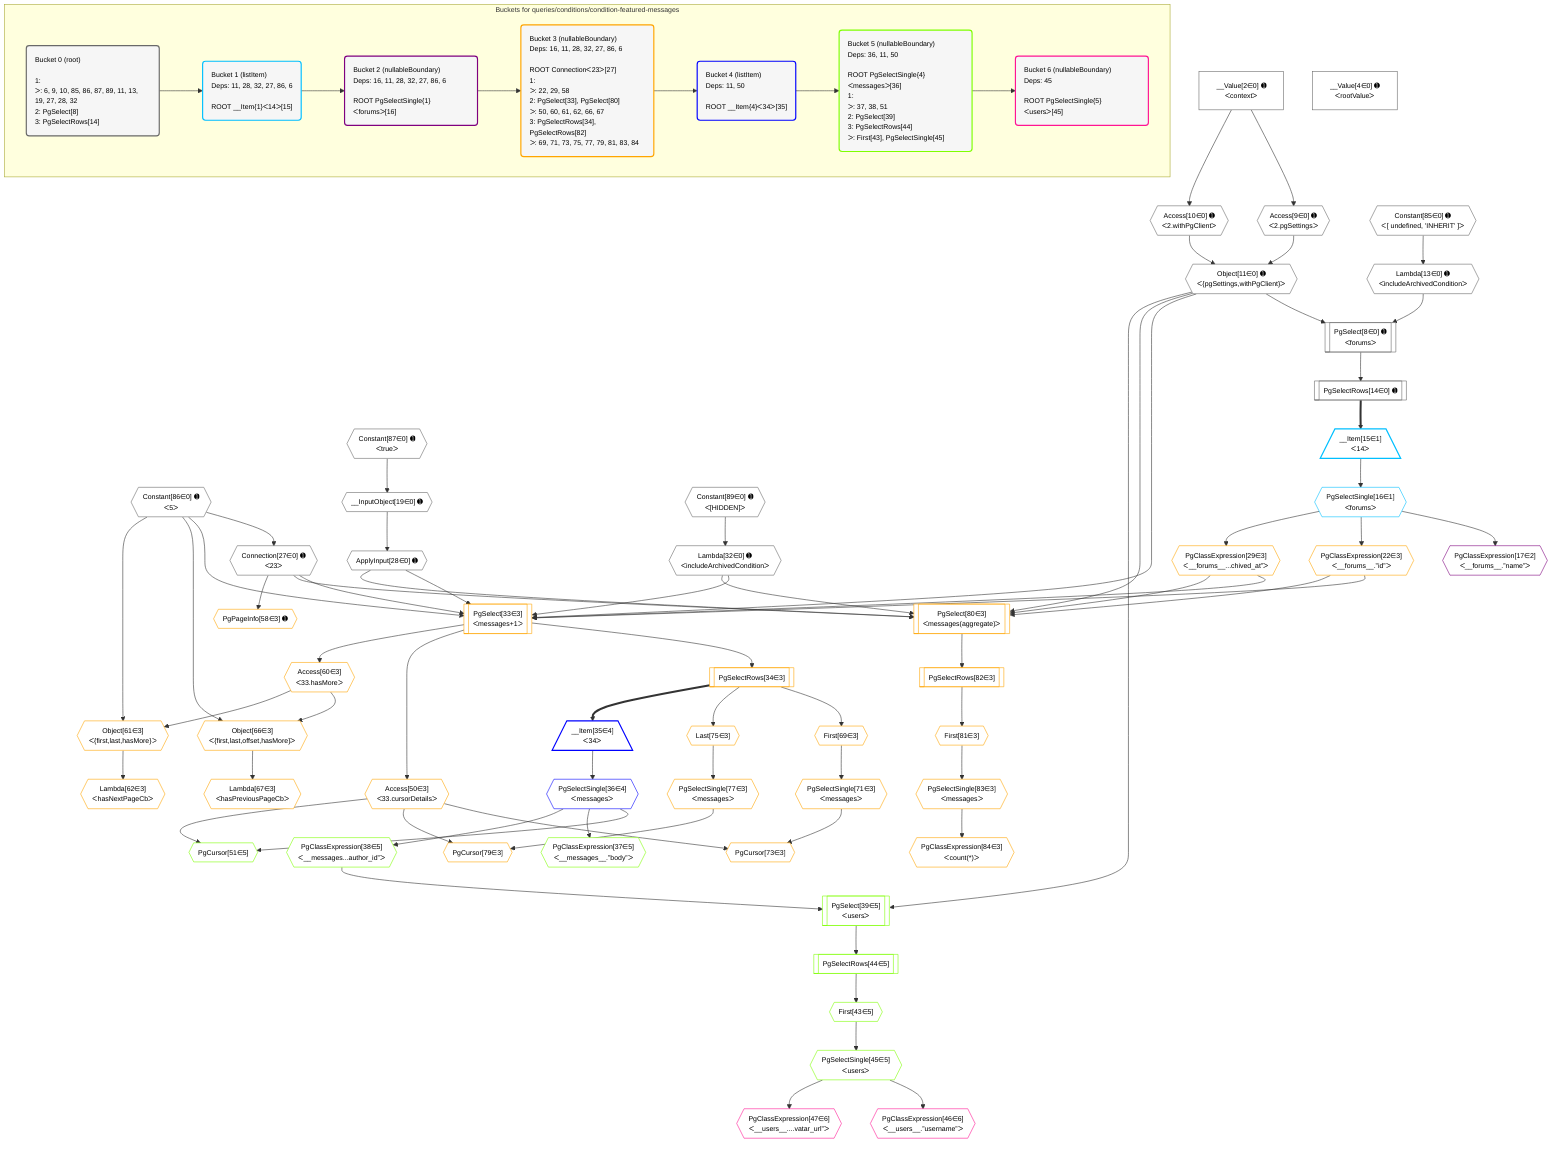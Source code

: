 %%{init: {'themeVariables': { 'fontSize': '12px'}}}%%
graph TD
    classDef path fill:#eee,stroke:#000,color:#000
    classDef plan fill:#fff,stroke-width:1px,color:#000
    classDef itemplan fill:#fff,stroke-width:2px,color:#000
    classDef unbatchedplan fill:#dff,stroke-width:1px,color:#000
    classDef sideeffectplan fill:#fcc,stroke-width:2px,color:#000
    classDef bucket fill:#f6f6f6,color:#000,stroke-width:2px,text-align:left


    %% plan dependencies
    PgSelect8[["PgSelect[8∈0] ➊<br />ᐸforumsᐳ"]]:::plan
    Object11{{"Object[11∈0] ➊<br />ᐸ{pgSettings,withPgClient}ᐳ"}}:::plan
    Lambda13{{"Lambda[13∈0] ➊<br />ᐸincludeArchivedConditionᐳ"}}:::plan
    Object11 & Lambda13 --> PgSelect8
    Access9{{"Access[9∈0] ➊<br />ᐸ2.pgSettingsᐳ"}}:::plan
    Access10{{"Access[10∈0] ➊<br />ᐸ2.withPgClientᐳ"}}:::plan
    Access9 & Access10 --> Object11
    Connection27{{"Connection[27∈0] ➊<br />ᐸ23ᐳ"}}:::plan
    Constant86{{"Constant[86∈0] ➊<br />ᐸ5ᐳ"}}:::plan
    Constant86 --> Connection27
    __Value2["__Value[2∈0] ➊<br />ᐸcontextᐳ"]:::plan
    __Value2 --> Access9
    __Value2 --> Access10
    Constant85{{"Constant[85∈0] ➊<br />ᐸ[ undefined, 'INHERIT' ]ᐳ"}}:::plan
    Constant85 --> Lambda13
    PgSelectRows14[["PgSelectRows[14∈0] ➊"]]:::plan
    PgSelect8 --> PgSelectRows14
    __InputObject19{{"__InputObject[19∈0] ➊"}}:::plan
    Constant87{{"Constant[87∈0] ➊<br />ᐸtrueᐳ"}}:::plan
    Constant87 --> __InputObject19
    ApplyInput28{{"ApplyInput[28∈0] ➊"}}:::plan
    __InputObject19 --> ApplyInput28
    Lambda32{{"Lambda[32∈0] ➊<br />ᐸincludeArchivedConditionᐳ"}}:::plan
    Constant89{{"Constant[89∈0] ➊<br />ᐸ[HIDDEN]ᐳ"}}:::plan
    Constant89 --> Lambda32
    __Value4["__Value[4∈0] ➊<br />ᐸrootValueᐳ"]:::plan
    __Item15[/"__Item[15∈1]<br />ᐸ14ᐳ"\]:::itemplan
    PgSelectRows14 ==> __Item15
    PgSelectSingle16{{"PgSelectSingle[16∈1]<br />ᐸforumsᐳ"}}:::plan
    __Item15 --> PgSelectSingle16
    PgClassExpression17{{"PgClassExpression[17∈2]<br />ᐸ__forums__.”name”ᐳ"}}:::plan
    PgSelectSingle16 --> PgClassExpression17
    PgSelect33[["PgSelect[33∈3]<br />ᐸmessages+1ᐳ"]]:::plan
    PgClassExpression22{{"PgClassExpression[22∈3]<br />ᐸ__forums__.”id”ᐳ"}}:::plan
    PgClassExpression29{{"PgClassExpression[29∈3]<br />ᐸ__forums__...chived_at”ᐳ"}}:::plan
    Object11 & PgClassExpression22 & ApplyInput28 & PgClassExpression29 & Lambda32 & Connection27 & Constant86 --> PgSelect33
    PgSelect80[["PgSelect[80∈3]<br />ᐸmessages(aggregate)ᐳ"]]:::plan
    Object11 & PgClassExpression22 & ApplyInput28 & PgClassExpression29 & Lambda32 & Connection27 --> PgSelect80
    Object66{{"Object[66∈3]<br />ᐸ{first,last,offset,hasMore}ᐳ"}}:::plan
    Access60{{"Access[60∈3]<br />ᐸ33.hasMoreᐳ"}}:::plan
    Constant86 & Access60 --> Object66
    Object61{{"Object[61∈3]<br />ᐸ{first,last,hasMore}ᐳ"}}:::plan
    Constant86 & Access60 --> Object61
    PgCursor73{{"PgCursor[73∈3]"}}:::plan
    PgSelectSingle71{{"PgSelectSingle[71∈3]<br />ᐸmessagesᐳ"}}:::plan
    Access50{{"Access[50∈3]<br />ᐸ33.cursorDetailsᐳ"}}:::plan
    PgSelectSingle71 & Access50 --> PgCursor73
    PgCursor79{{"PgCursor[79∈3]"}}:::plan
    PgSelectSingle77{{"PgSelectSingle[77∈3]<br />ᐸmessagesᐳ"}}:::plan
    PgSelectSingle77 & Access50 --> PgCursor79
    PgSelectSingle16 --> PgClassExpression22
    PgSelectSingle16 --> PgClassExpression29
    PgSelectRows34[["PgSelectRows[34∈3]"]]:::plan
    PgSelect33 --> PgSelectRows34
    PgSelect33 --> Access50
    PgPageInfo58{{"PgPageInfo[58∈3] ➊"}}:::plan
    Connection27 --> PgPageInfo58
    PgSelect33 --> Access60
    Lambda62{{"Lambda[62∈3]<br />ᐸhasNextPageCbᐳ"}}:::plan
    Object61 --> Lambda62
    Lambda67{{"Lambda[67∈3]<br />ᐸhasPreviousPageCbᐳ"}}:::plan
    Object66 --> Lambda67
    First69{{"First[69∈3]"}}:::plan
    PgSelectRows34 --> First69
    First69 --> PgSelectSingle71
    Last75{{"Last[75∈3]"}}:::plan
    PgSelectRows34 --> Last75
    Last75 --> PgSelectSingle77
    First81{{"First[81∈3]"}}:::plan
    PgSelectRows82[["PgSelectRows[82∈3]"]]:::plan
    PgSelectRows82 --> First81
    PgSelect80 --> PgSelectRows82
    PgSelectSingle83{{"PgSelectSingle[83∈3]<br />ᐸmessagesᐳ"}}:::plan
    First81 --> PgSelectSingle83
    PgClassExpression84{{"PgClassExpression[84∈3]<br />ᐸcount(*)ᐳ"}}:::plan
    PgSelectSingle83 --> PgClassExpression84
    __Item35[/"__Item[35∈4]<br />ᐸ34ᐳ"\]:::itemplan
    PgSelectRows34 ==> __Item35
    PgSelectSingle36{{"PgSelectSingle[36∈4]<br />ᐸmessagesᐳ"}}:::plan
    __Item35 --> PgSelectSingle36
    PgSelect39[["PgSelect[39∈5]<br />ᐸusersᐳ"]]:::plan
    PgClassExpression38{{"PgClassExpression[38∈5]<br />ᐸ__messages...author_id”ᐳ"}}:::plan
    Object11 & PgClassExpression38 --> PgSelect39
    PgCursor51{{"PgCursor[51∈5]"}}:::plan
    PgSelectSingle36 & Access50 --> PgCursor51
    PgClassExpression37{{"PgClassExpression[37∈5]<br />ᐸ__messages__.”body”ᐳ"}}:::plan
    PgSelectSingle36 --> PgClassExpression37
    PgSelectSingle36 --> PgClassExpression38
    First43{{"First[43∈5]"}}:::plan
    PgSelectRows44[["PgSelectRows[44∈5]"]]:::plan
    PgSelectRows44 --> First43
    PgSelect39 --> PgSelectRows44
    PgSelectSingle45{{"PgSelectSingle[45∈5]<br />ᐸusersᐳ"}}:::plan
    First43 --> PgSelectSingle45
    PgClassExpression46{{"PgClassExpression[46∈6]<br />ᐸ__users__.”username”ᐳ"}}:::plan
    PgSelectSingle45 --> PgClassExpression46
    PgClassExpression47{{"PgClassExpression[47∈6]<br />ᐸ__users__....vatar_url”ᐳ"}}:::plan
    PgSelectSingle45 --> PgClassExpression47

    %% define steps

    subgraph "Buckets for queries/conditions/condition-featured-messages"
    Bucket0("Bucket 0 (root)<br /><br />1: <br />ᐳ: 6, 9, 10, 85, 86, 87, 89, 11, 13, 19, 27, 28, 32<br />2: PgSelect[8]<br />3: PgSelectRows[14]"):::bucket
    classDef bucket0 stroke:#696969
    class Bucket0,__Value2,__Value4,PgSelect8,Access9,Access10,Object11,Lambda13,PgSelectRows14,__InputObject19,Connection27,ApplyInput28,Lambda32,Constant85,Constant86,Constant87,Constant89 bucket0
    Bucket1("Bucket 1 (listItem)<br />Deps: 11, 28, 32, 27, 86, 6<br /><br />ROOT __Item{1}ᐸ14ᐳ[15]"):::bucket
    classDef bucket1 stroke:#00bfff
    class Bucket1,__Item15,PgSelectSingle16 bucket1
    Bucket2("Bucket 2 (nullableBoundary)<br />Deps: 16, 11, 28, 32, 27, 86, 6<br /><br />ROOT PgSelectSingle{1}ᐸforumsᐳ[16]"):::bucket
    classDef bucket2 stroke:#7f007f
    class Bucket2,PgClassExpression17 bucket2
    Bucket3("Bucket 3 (nullableBoundary)<br />Deps: 16, 11, 28, 32, 27, 86, 6<br /><br />ROOT Connectionᐸ23ᐳ[27]<br />1: <br />ᐳ: 22, 29, 58<br />2: PgSelect[33], PgSelect[80]<br />ᐳ: 50, 60, 61, 62, 66, 67<br />3: PgSelectRows[34], PgSelectRows[82]<br />ᐳ: 69, 71, 73, 75, 77, 79, 81, 83, 84"):::bucket
    classDef bucket3 stroke:#ffa500
    class Bucket3,PgClassExpression22,PgClassExpression29,PgSelect33,PgSelectRows34,Access50,PgPageInfo58,Access60,Object61,Lambda62,Object66,Lambda67,First69,PgSelectSingle71,PgCursor73,Last75,PgSelectSingle77,PgCursor79,PgSelect80,First81,PgSelectRows82,PgSelectSingle83,PgClassExpression84 bucket3
    Bucket4("Bucket 4 (listItem)<br />Deps: 11, 50<br /><br />ROOT __Item{4}ᐸ34ᐳ[35]"):::bucket
    classDef bucket4 stroke:#0000ff
    class Bucket4,__Item35,PgSelectSingle36 bucket4
    Bucket5("Bucket 5 (nullableBoundary)<br />Deps: 36, 11, 50<br /><br />ROOT PgSelectSingle{4}ᐸmessagesᐳ[36]<br />1: <br />ᐳ: 37, 38, 51<br />2: PgSelect[39]<br />3: PgSelectRows[44]<br />ᐳ: First[43], PgSelectSingle[45]"):::bucket
    classDef bucket5 stroke:#7fff00
    class Bucket5,PgClassExpression37,PgClassExpression38,PgSelect39,First43,PgSelectRows44,PgSelectSingle45,PgCursor51 bucket5
    Bucket6("Bucket 6 (nullableBoundary)<br />Deps: 45<br /><br />ROOT PgSelectSingle{5}ᐸusersᐳ[45]"):::bucket
    classDef bucket6 stroke:#ff1493
    class Bucket6,PgClassExpression46,PgClassExpression47 bucket6
    Bucket0 --> Bucket1
    Bucket1 --> Bucket2
    Bucket2 --> Bucket3
    Bucket3 --> Bucket4
    Bucket4 --> Bucket5
    Bucket5 --> Bucket6
    end